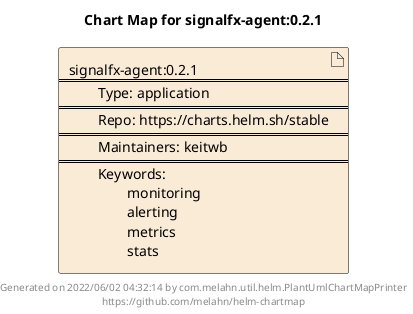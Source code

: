 @startuml
skinparam linetype ortho
skinparam backgroundColor white
skinparam usecaseBorderColor black
skinparam usecaseArrowColor LightSlateGray
skinparam artifactBorderColor black
skinparam artifactArrowColor LightSlateGray

title Chart Map for signalfx-agent:0.2.1

'There is one referenced Helm Chart
artifact "signalfx-agent:0.2.1\n====\n\tType: application\n====\n\tRepo: https://charts.helm.sh/stable\n====\n\tMaintainers: keitwb\n====\n\tKeywords: \n\t\tmonitoring\n\t\talerting\n\t\tmetrics\n\t\tstats" as signalfx_agent_0_2_1 #AntiqueWhite

'There are 0 referenced Docker Images

'Chart Dependencies

center footer Generated on 2022/06/02 04:32:14 by com.melahn.util.helm.PlantUmlChartMapPrinter\nhttps://github.com/melahn/helm-chartmap
@enduml
